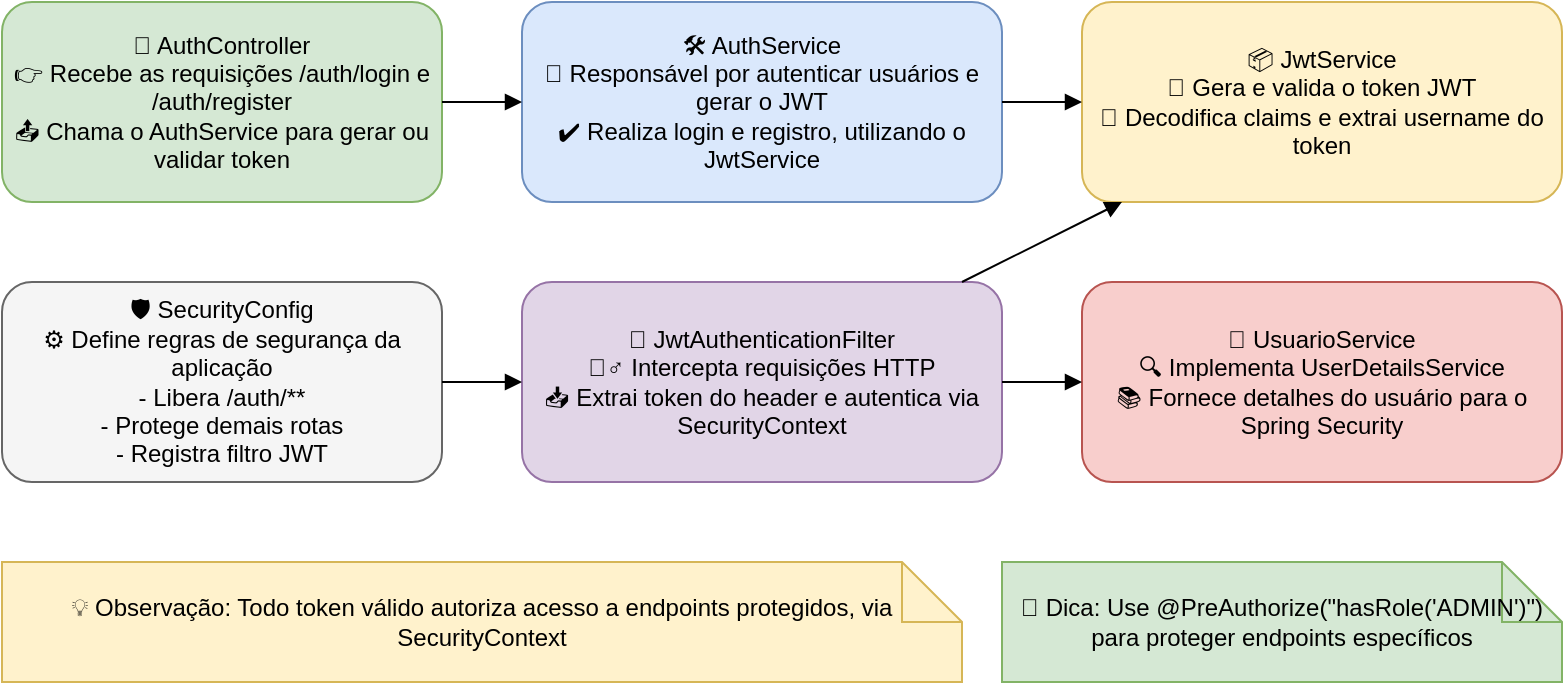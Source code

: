 <mxfile version="26.1.1">
  <diagram name="Spring Security Flow" id="ZE6JRg2gSn2KtecMFn1n">
    <mxGraphModel dx="954" dy="674" grid="1" gridSize="10" guides="1" tooltips="1" connect="1" arrows="1" fold="1" page="1" pageScale="1" pageWidth="827" pageHeight="1169" math="0" shadow="0">
      <root>
        <mxCell id="0" />
        <mxCell id="1" parent="0" />
        <mxCell id="4gIT7A0ZUTBY4m6znZrp-1" value="🔐 AuthController&#xa;👉 Recebe as requisições /auth/login e /auth/register&#xa;📤 Chama o AuthService para gerar ou validar token" style="shape=rectangle;whiteSpace=wrap;rounded=1;fillColor=#d5e8d4;strokeColor=#82b366;fontSize=12;" vertex="1" parent="1">
          <mxGeometry x="60" y="60" width="220" height="100" as="geometry" />
        </mxCell>
        <mxCell id="4gIT7A0ZUTBY4m6znZrp-2" value="🛠️ AuthService&#xa;🔑 Responsável por autenticar usuários e gerar o JWT&#xa;✔️ Realiza login e registro, utilizando o JwtService" style="shape=rectangle;whiteSpace=wrap;rounded=1;fillColor=#dae8fc;strokeColor=#6c8ebf;fontSize=12;" vertex="1" parent="1">
          <mxGeometry x="320" y="60" width="240" height="100" as="geometry" />
        </mxCell>
        <mxCell id="4gIT7A0ZUTBY4m6znZrp-3" value="📦 JwtService&#xa;📌 Gera e valida o token JWT&#xa;🧠 Decodifica claims e extrai username do token" style="shape=rectangle;whiteSpace=wrap;rounded=1;fillColor=#fff2cc;strokeColor=#d6b656;fontSize=12;" vertex="1" parent="1">
          <mxGeometry x="600" y="60" width="240" height="100" as="geometry" />
        </mxCell>
        <mxCell id="4gIT7A0ZUTBY4m6znZrp-4" value="👤 UsuarioService&#xa;🔍 Implementa UserDetailsService&#xa;📚 Fornece detalhes do usuário para o Spring Security" style="shape=rectangle;whiteSpace=wrap;rounded=1;fillColor=#f8cecc;strokeColor=#b85450;fontSize=12;" vertex="1" parent="1">
          <mxGeometry x="600" y="200" width="240" height="100" as="geometry" />
        </mxCell>
        <mxCell id="4gIT7A0ZUTBY4m6znZrp-5" value="🧱 JwtAuthenticationFilter&#xa;🕵️‍♂️ Intercepta requisições HTTP&#xa;📥 Extrai token do header e autentica via SecurityContext" style="shape=rectangle;whiteSpace=wrap;rounded=1;fillColor=#e1d5e7;strokeColor=#9673a6;fontSize=12;" vertex="1" parent="1">
          <mxGeometry x="320" y="200" width="240" height="100" as="geometry" />
        </mxCell>
        <mxCell id="4gIT7A0ZUTBY4m6znZrp-6" value="🛡️ SecurityConfig&#xa;⚙️ Define regras de segurança da aplicação&#xa;- Libera /auth/**&#xa;- Protege demais rotas&#xa;- Registra filtro JWT" style="shape=rectangle;whiteSpace=wrap;rounded=1;fillColor=#f5f5f5;strokeColor=#666666;fontSize=12;" vertex="1" parent="1">
          <mxGeometry x="60" y="200" width="220" height="100" as="geometry" />
        </mxCell>
        <mxCell id="4gIT7A0ZUTBY4m6znZrp-7" style="endArrow=block;strokeColor=#000000;" edge="1" parent="1" source="4gIT7A0ZUTBY4m6znZrp-1" target="4gIT7A0ZUTBY4m6znZrp-2">
          <mxGeometry relative="1" as="geometry" />
        </mxCell>
        <mxCell id="4gIT7A0ZUTBY4m6znZrp-8" style="endArrow=block;strokeColor=#000000;" edge="1" parent="1" source="4gIT7A0ZUTBY4m6znZrp-2" target="4gIT7A0ZUTBY4m6znZrp-3">
          <mxGeometry relative="1" as="geometry" />
        </mxCell>
        <mxCell id="4gIT7A0ZUTBY4m6znZrp-9" style="endArrow=block;strokeColor=#000000;" edge="1" parent="1" source="4gIT7A0ZUTBY4m6znZrp-6" target="4gIT7A0ZUTBY4m6znZrp-5">
          <mxGeometry relative="1" as="geometry" />
        </mxCell>
        <mxCell id="4gIT7A0ZUTBY4m6znZrp-10" style="endArrow=block;strokeColor=#000000;" edge="1" parent="1" source="4gIT7A0ZUTBY4m6znZrp-5" target="4gIT7A0ZUTBY4m6znZrp-4">
          <mxGeometry relative="1" as="geometry" />
        </mxCell>
        <mxCell id="4gIT7A0ZUTBY4m6znZrp-11" style="endArrow=block;strokeColor=#000000;" edge="1" parent="1" source="4gIT7A0ZUTBY4m6znZrp-5" target="4gIT7A0ZUTBY4m6znZrp-3">
          <mxGeometry relative="1" as="geometry" />
        </mxCell>
        <mxCell id="4gIT7A0ZUTBY4m6znZrp-12" value="💡 Observação: Todo token válido autoriza acesso a endpoints protegidos, via SecurityContext" style="shape=note;whiteSpace=wrap;fillColor=#fff2cc;strokeColor=#d6b656;" vertex="1" parent="1">
          <mxGeometry x="60" y="340" width="480" height="60" as="geometry" />
        </mxCell>
        <mxCell id="4gIT7A0ZUTBY4m6znZrp-13" value="📌 Dica: Use @PreAuthorize(&quot;hasRole(&#39;ADMIN&#39;)&quot;) para proteger endpoints específicos" style="shape=note;whiteSpace=wrap;fillColor=#d5e8d4;strokeColor=#82b366;" vertex="1" parent="1">
          <mxGeometry x="560" y="340" width="280" height="60" as="geometry" />
        </mxCell>
      </root>
    </mxGraphModel>
  </diagram>
</mxfile>
